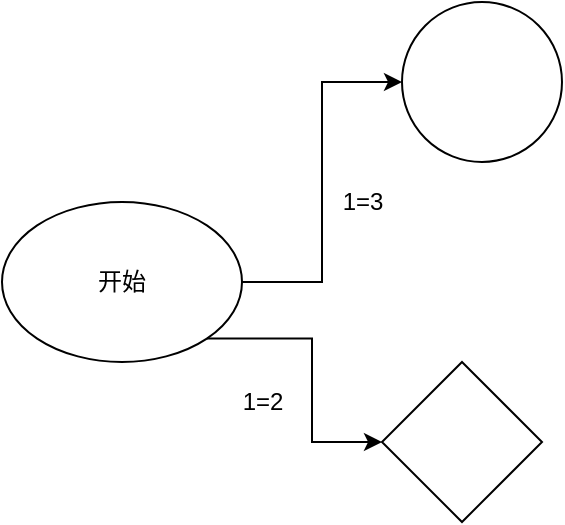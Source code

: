 <mxfile version="14.6.9" type="github">
  <diagram id="HB9iUV7D1zCwipOzQzj6" name="Page-1">
    <mxGraphModel dx="1426" dy="794" grid="1" gridSize="10" guides="1" tooltips="1" connect="1" arrows="1" fold="1" page="1" pageScale="1" pageWidth="827" pageHeight="1169" math="0" shadow="0">
      <root>
        <mxCell id="0" />
        <mxCell id="1" parent="0" />
        <mxCell id="fLnoaESQ3DdQvVBMaaNB-3" style="edgeStyle=orthogonalEdgeStyle;rounded=0;orthogonalLoop=1;jettySize=auto;html=1;exitX=1;exitY=0.5;exitDx=0;exitDy=0;entryX=0;entryY=0.5;entryDx=0;entryDy=0;" edge="1" parent="1" source="fLnoaESQ3DdQvVBMaaNB-1" target="fLnoaESQ3DdQvVBMaaNB-2">
          <mxGeometry relative="1" as="geometry" />
        </mxCell>
        <mxCell id="fLnoaESQ3DdQvVBMaaNB-8" style="edgeStyle=orthogonalEdgeStyle;rounded=0;orthogonalLoop=1;jettySize=auto;html=1;exitX=1;exitY=1;exitDx=0;exitDy=0;" edge="1" parent="1" source="fLnoaESQ3DdQvVBMaaNB-1" target="fLnoaESQ3DdQvVBMaaNB-7">
          <mxGeometry relative="1" as="geometry" />
        </mxCell>
        <mxCell id="fLnoaESQ3DdQvVBMaaNB-1" value="开始" style="ellipse;whiteSpace=wrap;html=1;" vertex="1" parent="1">
          <mxGeometry y="200" width="120" height="80" as="geometry" />
        </mxCell>
        <mxCell id="fLnoaESQ3DdQvVBMaaNB-2" value="" style="ellipse;whiteSpace=wrap;html=1;aspect=fixed;" vertex="1" parent="1">
          <mxGeometry x="200" y="100" width="80" height="80" as="geometry" />
        </mxCell>
        <mxCell id="fLnoaESQ3DdQvVBMaaNB-6" value="1=3" style="text;html=1;align=center;verticalAlign=middle;resizable=0;points=[];autosize=1;strokeColor=none;" vertex="1" parent="1">
          <mxGeometry x="160" y="190" width="40" height="20" as="geometry" />
        </mxCell>
        <mxCell id="fLnoaESQ3DdQvVBMaaNB-7" value="" style="rhombus;whiteSpace=wrap;html=1;" vertex="1" parent="1">
          <mxGeometry x="190" y="280" width="80" height="80" as="geometry" />
        </mxCell>
        <mxCell id="fLnoaESQ3DdQvVBMaaNB-9" value="1=2" style="text;html=1;align=center;verticalAlign=middle;resizable=0;points=[];autosize=1;strokeColor=none;" vertex="1" parent="1">
          <mxGeometry x="110" y="290" width="40" height="20" as="geometry" />
        </mxCell>
      </root>
    </mxGraphModel>
  </diagram>
</mxfile>
